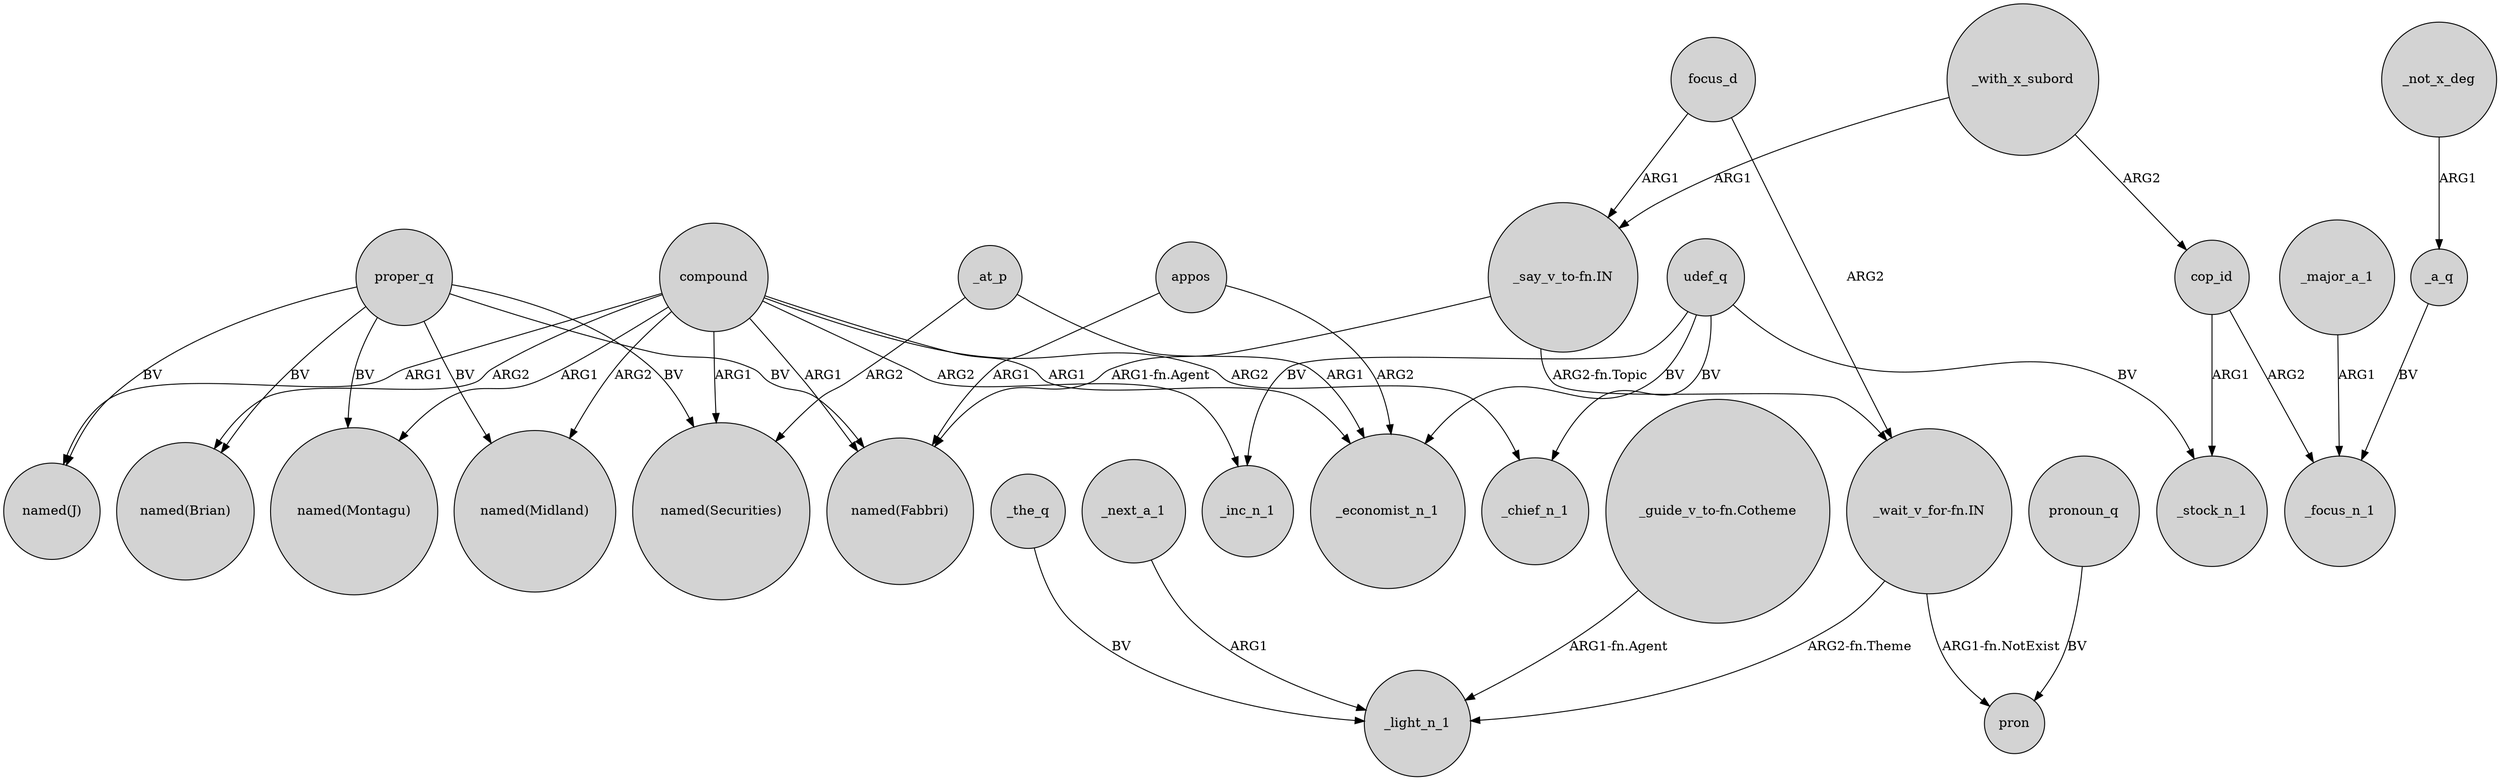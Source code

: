 digraph {
	node [shape=circle style=filled]
	proper_q -> "named(Midland)" [label=BV]
	"_say_v_to-fn.IN" -> "named(Fabbri)" [label="ARG1-fn.Agent"]
	_with_x_subord -> cop_id [label=ARG2]
	udef_q -> _inc_n_1 [label=BV]
	"_say_v_to-fn.IN" -> "_wait_v_for-fn.IN" [label="ARG2-fn.Topic"]
	_at_p -> "named(Securities)" [label=ARG2]
	focus_d -> "_wait_v_for-fn.IN" [label=ARG2]
	compound -> "named(Midland)" [label=ARG2]
	appos -> _economist_n_1 [label=ARG2]
	proper_q -> "named(Fabbri)" [label=BV]
	_not_x_deg -> _a_q [label=ARG1]
	_major_a_1 -> _focus_n_1 [label=ARG1]
	proper_q -> "named(J)" [label=BV]
	udef_q -> _economist_n_1 [label=BV]
	compound -> "named(Fabbri)" [label=ARG1]
	compound -> _chief_n_1 [label=ARG2]
	_next_a_1 -> _light_n_1 [label=ARG1]
	compound -> _economist_n_1 [label=ARG1]
	pronoun_q -> pron [label=BV]
	udef_q -> _stock_n_1 [label=BV]
	"_guide_v_to-fn.Cotheme" -> _light_n_1 [label="ARG1-fn.Agent"]
	udef_q -> _chief_n_1 [label=BV]
	"_wait_v_for-fn.IN" -> _light_n_1 [label="ARG2-fn.Theme"]
	_with_x_subord -> "_say_v_to-fn.IN" [label=ARG1]
	_at_p -> _economist_n_1 [label=ARG1]
	proper_q -> "named(Montagu)" [label=BV]
	proper_q -> "named(Securities)" [label=BV]
	_the_q -> _light_n_1 [label=BV]
	cop_id -> _stock_n_1 [label=ARG1]
	_a_q -> _focus_n_1 [label=BV]
	compound -> "named(Brian)" [label=ARG2]
	compound -> "named(Montagu)" [label=ARG1]
	proper_q -> "named(Brian)" [label=BV]
	cop_id -> _focus_n_1 [label=ARG2]
	"_wait_v_for-fn.IN" -> pron [label="ARG1-fn.NotExist"]
	appos -> "named(Fabbri)" [label=ARG1]
	compound -> _inc_n_1 [label=ARG2]
	compound -> "named(Securities)" [label=ARG1]
	focus_d -> "_say_v_to-fn.IN" [label=ARG1]
	compound -> "named(J)" [label=ARG1]
}
